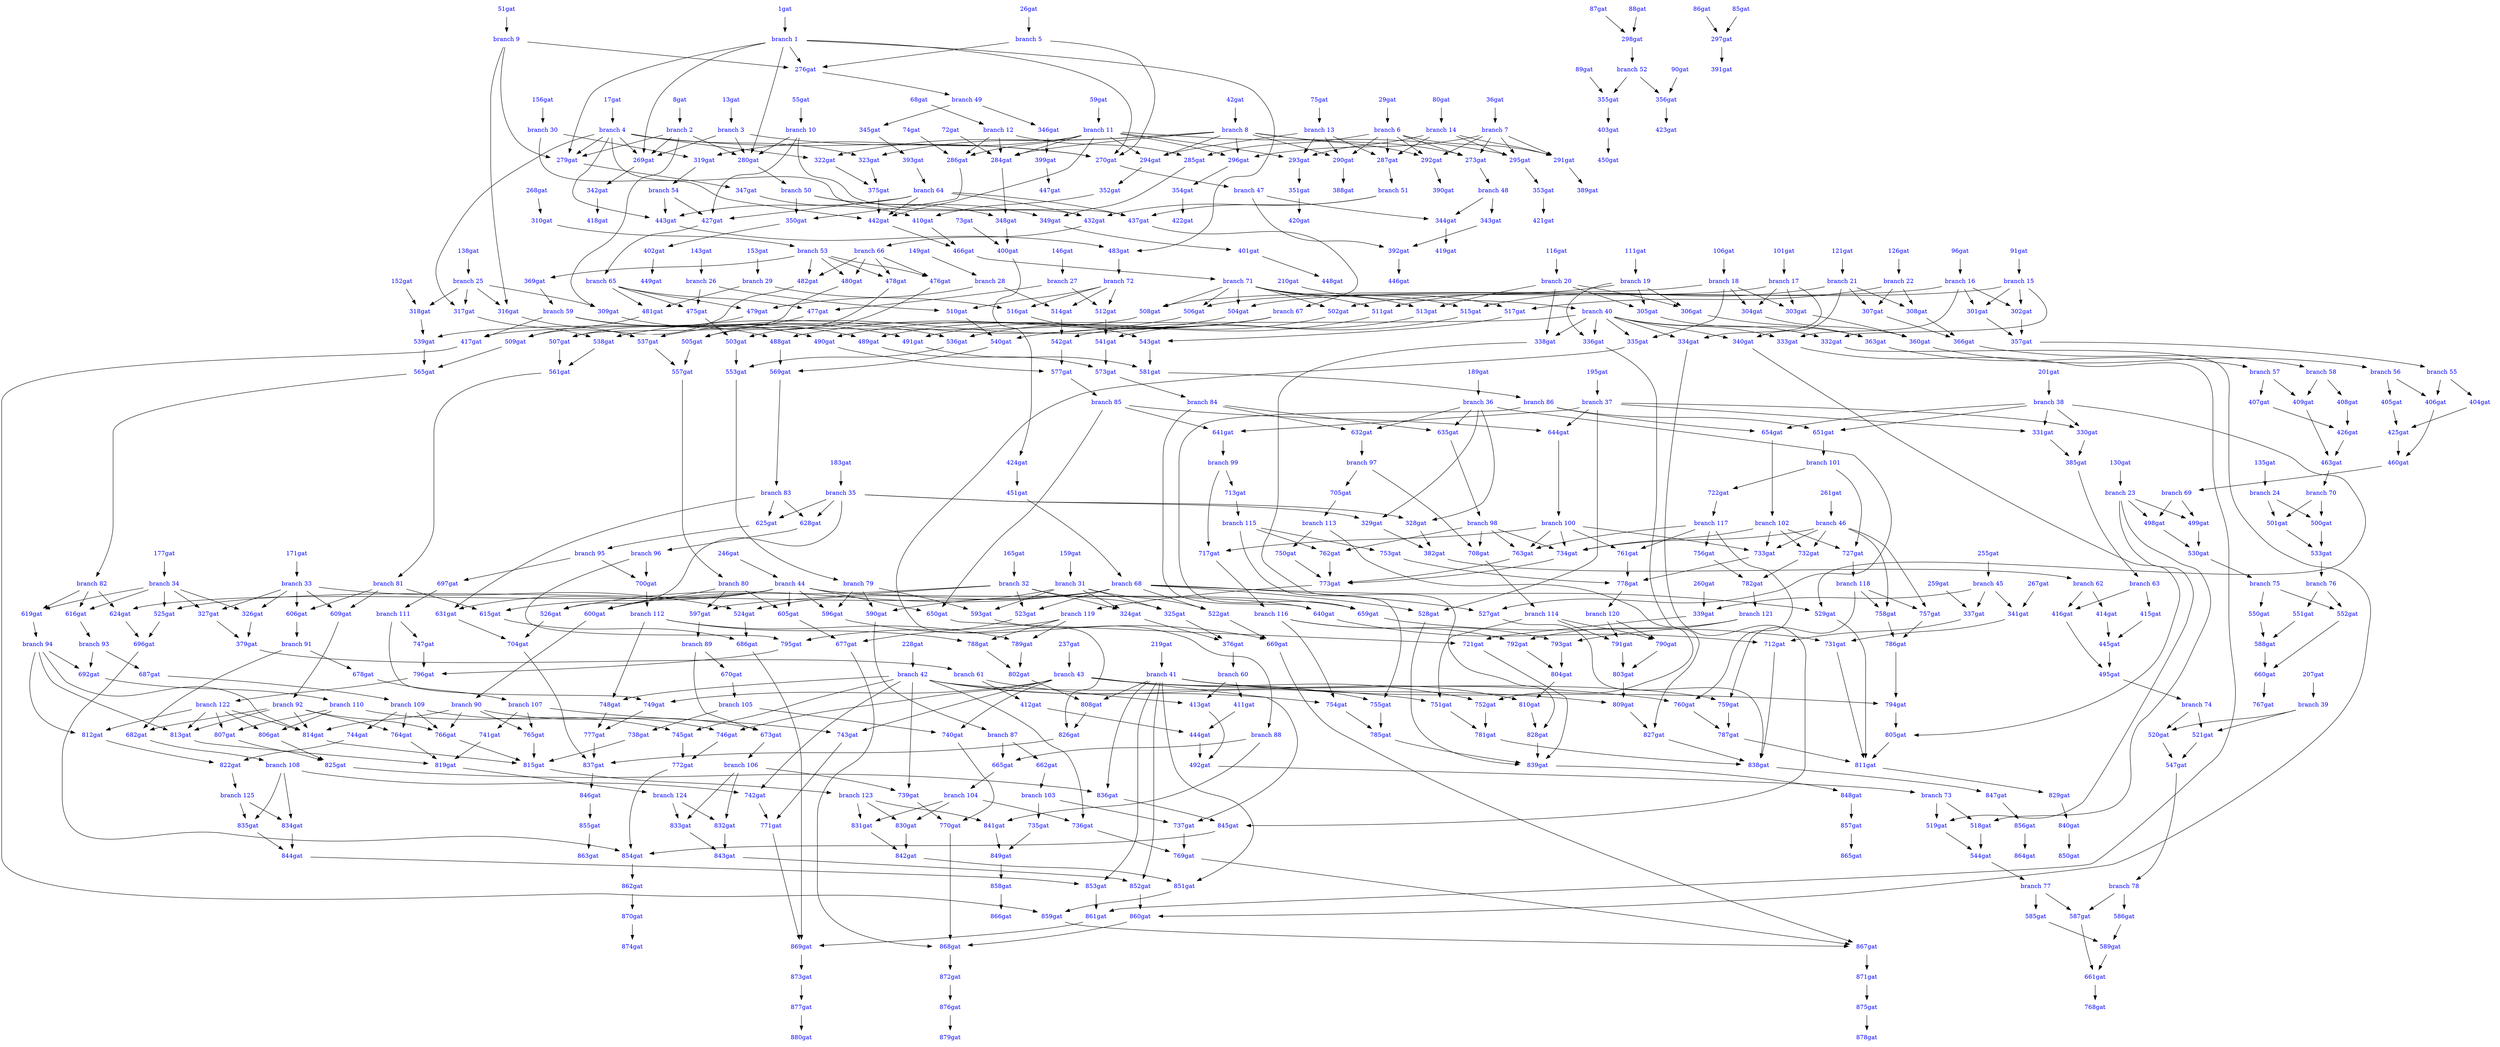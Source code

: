digraph Netlist { 
"91gat" [color="white" fontcolor = blue];
"837gat" [image="NAND.gif" color="white" fontcolor = blue];
"589gat" [image="AND.gif" color="white" fontcolor = blue];
"branch 6" [color="white" fontcolor = blue];
"branch 41" [color="white" fontcolor = blue];
"332gat" [image="AND.gif" color="white" fontcolor = blue];
"branch 121" [color="white" fontcolor = blue];
"36gat" [color="white" fontcolor = blue];
"branch 12" [color="white" fontcolor = blue];
"874gat" [color="white" fontcolor = blue];
"branch 105" [color="white" fontcolor = blue];
"296gat" [image="AND.gif" color="white" fontcolor = blue];
"branch 50" [color="white" fontcolor = blue];
"754gat" [image="AND.gif" color="white" fontcolor = blue];
"branch 47" [color="white" fontcolor = blue];
"17gat" [color="white" fontcolor = blue];
"branch 28" [color="white" fontcolor = blue];
"branch 73" [color="white" fontcolor = blue];
"600gat" [image="OR.gif" color="white" fontcolor = blue];
"329gat" [image="OR.gif" color="white" fontcolor = blue];
"branch 94" [color="white" fontcolor = blue];
"862gat" [image="NOT.gif" color="white" fontcolor = blue];
"677gat" [image="NOR.gif" color="white" fontcolor = blue];
"55gat" [color="white" fontcolor = blue];
"branch 106" [color="white" fontcolor = blue];
"721gat" [image="NOR.gif" color="white" fontcolor = blue];
"519gat" [image="OR.gif" color="white" fontcolor = blue];
"392gat" [image="OR.gif" color="white" fontcolor = blue];
"748gat" [image="AND.gif" color="white" fontcolor = blue];
"159gat" [color="white" fontcolor = blue];
"644gat" [image="OR.gif" color="white" fontcolor = blue];
"807gat" [image="AND.gif" color="white" fontcolor = blue];
"349gat" [image="OR.gif" color="white" fontcolor = blue];
"501gat" [image="OR.gif" color="white" fontcolor = blue];
"228gat" [color="white" fontcolor = blue];
"553gat" [image="NAND.gif" color="white" fontcolor = blue];
"branch 84" [color="white" fontcolor = blue];
"branch 21" [color="white" fontcolor = blue];
"branch 37" [color="white" fontcolor = blue];
"285gat" [image="NAND.gif" color="white" fontcolor = blue];
"834gat" [image="NOR.gif" color="white" fontcolor = blue];
"403gat" [image="NOT.gif" color="white" fontcolor = blue];
"525gat" [image="AND.gif" color="white" fontcolor = blue];
"338gat" [image="AND.gif" color="white" fontcolor = blue];
"427gat" [image="AND.gif" color="white" fontcolor = blue];
"481gat" [image="AND.gif" color="white" fontcolor = blue];
"branch 82" [color="white" fontcolor = blue];
"437gat" [image="NAND.gif" color="white" fontcolor = blue];
"489gat" [image="OR.gif" color="white" fontcolor = blue];
"branch 123" [color="white" fontcolor = blue];
"branch 35" [color="white" fontcolor = blue];
"352gat" [image="NOT.gif" color="white" fontcolor = blue];
"477gat" [image="AND.gif" color="white" fontcolor = blue];
"588gat" [image="AND.gif" color="white" fontcolor = blue];
"740gat" [image="AND.gif" color="white" fontcolor = blue];
"794gat" [image="AND.gif" color="white" fontcolor = blue];
"805gat" [image="NOR.gif" color="white" fontcolor = blue];
"branch 20" [color="white" fontcolor = blue];
"branch 26" [color="white" fontcolor = blue];
"201gat" [color="white" fontcolor = blue];
"705gat" [image="NOT.gif" color="white" fontcolor = blue];
"branch 17" [color="white" fontcolor = blue];
"542gat" [image="NOR.gif" color="white" fontcolor = blue];
"476gat" [image="AND.gif" color="white" fontcolor = blue];
"802gat" [image="NOR.gif" color="white" fontcolor = blue];
"branch 34" [color="white" fontcolor = blue];
"74gat" [color="white" fontcolor = blue];
"505gat" [image="NOR.gif" color="white" fontcolor = blue];
"branch 111" [color="white" fontcolor = blue];
"branch 9" [color="white" fontcolor = blue];
"68gat" [color="white" fontcolor = blue];
"177gat" [color="white" fontcolor = blue];
"872gat" [image="NOT.gif" color="white" fontcolor = blue];
"branch 4" [color="white" fontcolor = blue];
"412gat" [image="NOT.gif" color="white" fontcolor = blue];
"853gat" [image="AND.gif" color="white" fontcolor = blue];
"852gat" [image="AND.gif" color="white" fontcolor = blue];
"branch 76" [color="white" fontcolor = blue];
"530gat" [image="NAND.gif" color="white" fontcolor = blue];
"42gat" [color="white" fontcolor = blue];
"143gat" [color="white" fontcolor = blue];
"116gat" [color="white" fontcolor = blue];
"branch 66" [color="white" fontcolor = blue];
"165gat" [color="white" fontcolor = blue];
"343gat" [image="NOT.gif" color="white" fontcolor = blue];
"400gat" [image="AND.gif" color="white" fontcolor = blue];
"631gat" [image="AND.gif" color="white" fontcolor = blue];
"branch 10" [color="white" fontcolor = blue];
"585gat" [image="NOT.gif" color="white" fontcolor = blue];
"787gat" [image="NOR.gif" color="white" fontcolor = blue];
"865gat" [color="white" fontcolor = blue];
"826gat" [image="NOR.gif" color="white" fontcolor = blue];
"401gat" [image="NOT.gif" color="white" fontcolor = blue];
"290gat" [image="AND.gif" color="white" fontcolor = blue];
"670gat" [image="NOT.gif" color="white" fontcolor = blue];
"825gat" [image="NOR.gif" color="white" fontcolor = blue];
"861gat" [image="NOR.gif" color="white" fontcolor = blue];
"628gat" [image="OR.gif" color="white" fontcolor = blue];
"branch 113" [color="white" fontcolor = blue];
"branch 33" [color="white" fontcolor = blue];
"832gat" [image="NOR.gif" color="white" fontcolor = blue];
"branch 80" [color="white" fontcolor = blue];
"419gat" [color="white" fontcolor = blue];
"830gat" [image="NOR.gif" color="white" fontcolor = blue];
"682gat" [image="AND.gif" color="white" fontcolor = blue];
"325gat" [image="OR.gif" color="white" fontcolor = blue];
"697gat" [image="NOT.gif" color="white" fontcolor = blue];
"791gat" [image="AND.gif" color="white" fontcolor = blue];
"447gat" [color="white" fontcolor = blue];
"488gat" [image="OR.gif" color="white" fontcolor = blue];
"280gat" [image="NAND.gif" color="white" fontcolor = blue];
"branch 67" [color="white" fontcolor = blue];
"branch 59" [color="white" fontcolor = blue];
"304gat" [image="OR.gif" color="white" fontcolor = blue];
"766gat" [image="NAND.gif" color="white" fontcolor = blue];
"811gat" [image="NAND.gif" color="white" fontcolor = blue];
"880gat" [color="white" fontcolor = blue];
"branch 69" [color="white" fontcolor = blue];
"835gat" [image="AND.gif" color="white" fontcolor = blue];
"402gat" [image="NOT.gif" color="white" fontcolor = blue];
"752gat" [image="AND.gif" color="white" fontcolor = blue];
"442gat" [image="NAND.gif" color="white" fontcolor = blue];
"branch 75" [color="white" fontcolor = blue];
"551gat" [image="NOT.gif" color="white" fontcolor = blue];
"8gat" [color="white" fontcolor = blue];
"463gat" [image="NOR.gif" color="white" fontcolor = blue];
"860gat" [image="NOR.gif" color="white" fontcolor = blue];
"305gat" [image="NAND.gif" color="white" fontcolor = blue];
"669gat" [image="NOR.gif" color="white" fontcolor = blue];
"106gat" [color="white" fontcolor = blue];
"branch 87" [color="white" fontcolor = blue];
"863gat" [color="white" fontcolor = blue];
"673gat" [image="AND.gif" color="white" fontcolor = blue];
"126gat" [color="white" fontcolor = blue];
"846gat" [image="NOT.gif" color="white" fontcolor = blue];
"branch 88" [color="white" fontcolor = blue];
"758gat" [image="AND.gif" color="white" fontcolor = blue];
"87gat" [color="white" fontcolor = blue];
"353gat" [image="NOT.gif" color="white" fontcolor = blue];
"branch 36" [color="white" fontcolor = blue];
"788gat" [image="NOR.gif" color="white" fontcolor = blue];
"529gat" [image="NAND.gif" color="white" fontcolor = blue];
"branch 14" [color="white" fontcolor = blue];
"768gat" [color="white" fontcolor = blue];
"514gat" [image="AND.gif" color="white" fontcolor = blue];
"573gat" [image="NAND.gif" color="white" fontcolor = blue];
"branch 24" [color="white" fontcolor = blue];
"418gat" [color="white" fontcolor = blue];
"422gat" [color="white" fontcolor = blue];
"789gat" [image="AND.gif" color="white" fontcolor = blue];
"641gat" [image="NAND.gif" color="white" fontcolor = blue];
"branch 11" [color="white" fontcolor = blue];
"533gat" [image="NAND.gif" color="white" fontcolor = blue];
"375gat" [image="NOR.gif" color="white" fontcolor = blue];
"544gat" [image="NAND.gif" color="white" fontcolor = blue];
"branch 56" [color="white" fontcolor = blue];
"764gat" [image="NAND.gif" color="white" fontcolor = blue];
"146gat" [color="white" fontcolor = blue];
"415gat" [image="NOT.gif" color="white" fontcolor = blue];
"344gat" [image="OR.gif" color="white" fontcolor = blue];
"410gat" [image="NAND.gif" color="white" fontcolor = blue];
"branch 18" [color="white" fontcolor = blue];
"700gat" [image="AND.gif" color="white" fontcolor = blue];
"761gat" [image="NAND.gif" color="white" fontcolor = blue];
"749gat" [image="AND.gif" color="white" fontcolor = blue];
"838gat" [image="NAND.gif" color="white" fontcolor = blue];
"385gat" [image="NAND.gif" color="white" fontcolor = blue];
"557gat" [image="NAND.gif" color="white" fontcolor = blue];
"704gat" [image="NOR.gif" color="white" fontcolor = blue];
"518gat" [image="NAND.gif" color="white" fontcolor = blue];
"branch 100" [color="white" fontcolor = blue];
"branch 46" [color="white" fontcolor = blue];
"814gat" [image="NAND.gif" color="white" fontcolor = blue];
"550gat" [image="NOT.gif" color="white" fontcolor = blue];
"356gat" [image="AND.gif" color="white" fontcolor = blue];
"152gat" [color="white" fontcolor = blue];
"806gat" [image="NOR.gif" color="white" fontcolor = blue];
"654gat" [image="OR.gif" color="white" fontcolor = blue];
"336gat" [image="AND.gif" color="white" fontcolor = blue];
"424gat" [image="NOT.gif" color="white" fontcolor = blue];
"739gat" [image="AND.gif" color="white" fontcolor = blue];
"branch 81" [color="white" fontcolor = blue];
"753gat" [image="NOT.gif" color="white" fontcolor = blue];
"355gat" [image="NAND.gif" color="white" fontcolor = blue];
"111gat" [color="white" fontcolor = blue];
"511gat" [image="AND.gif" color="white" fontcolor = blue];
"409gat" [image="AND.gif" color="white" fontcolor = blue];
"29gat" [color="white" fontcolor = blue];
"509gat" [image="NOR.gif" color="white" fontcolor = blue];
"482gat" [image="AND.gif" color="white" fontcolor = blue];
"branch 83" [color="white" fontcolor = blue];
"760gat" [image="AND.gif" color="white" fontcolor = blue];
"branch 54" [color="white" fontcolor = blue];
"261gat" [color="white" fontcolor = blue];
"492gat" [image="NOR.gif" color="white" fontcolor = blue];
"850gat" [color="white" fontcolor = blue];
"276gat" [image="AND.gif" color="white" fontcolor = blue];
"351gat" [image="NOT.gif" color="white" fontcolor = blue];
"686gat" [image="NOR.gif" color="white" fontcolor = blue];
"526gat" [image="AND.gif" color="white" fontcolor = blue];
"809gat" [image="AND.gif" color="white" fontcolor = blue];
"51gat" [color="white" fontcolor = blue];
"873gat" [image="NOT.gif" color="white" fontcolor = blue];
"399gat" [image="NOT.gif" color="white" fontcolor = blue];
"branch 53" [color="white" fontcolor = blue];
"742gat" [image="AND.gif" color="white" fontcolor = blue];
"308gat" [image="OR.gif" color="white" fontcolor = blue];
"189gat" [color="white" fontcolor = blue];
"743gat" [image="AND.gif" color="white" fontcolor = blue];
"branch 77" [color="white" fontcolor = blue];
"521gat" [image="OR.gif" color="white" fontcolor = blue];
"515gat" [image="AND.gif" color="white" fontcolor = blue];
"branch 64" [color="white" fontcolor = blue];
"319gat" [image="NAND.gif" color="white" fontcolor = blue];
"577gat" [image="NAND.gif" color="white" fontcolor = blue];
"branch 107" [color="white" fontcolor = blue];
"596gat" [image="AND.gif" color="white" fontcolor = blue];
"89gat" [color="white" fontcolor = blue];
"382gat" [image="NAND.gif" color="white" fontcolor = blue];
"870gat" [image="NOT.gif" color="white" fontcolor = blue];
"75gat" [color="white" fontcolor = blue];
"731gat" [image="NOR.gif" color="white" fontcolor = blue];
"840gat" [image="NOT.gif" color="white" fontcolor = blue];
"branch 79" [color="white" fontcolor = blue];
"616gat" [image="NAND.gif" color="white" fontcolor = blue];
"branch 52" [color="white" fontcolor = blue];
"branch 40" [color="white" fontcolor = blue];
"747gat" [image="NOT.gif" color="white" fontcolor = blue];
"branch 97" [color="white" fontcolor = blue];
"323gat" [image="AND.gif" color="white" fontcolor = blue];
"692gat" [image="AND.gif" color="white" fontcolor = blue];
"426gat" [image="AND.gif" color="white" fontcolor = blue];
"507gat" [image="NOR.gif" color="white" fontcolor = blue];
"286gat" [image="NAND.gif" color="white" fontcolor = blue];
"branch 90" [color="white" fontcolor = blue];
"branch 63" [color="white" fontcolor = blue];
"branch 96" [color="white" fontcolor = blue];
"326gat" [image="NAND.gif" color="white" fontcolor = blue];
"327gat" [image="OR.gif" color="white" fontcolor = blue];
"597gat" [image="NAND.gif" color="white" fontcolor = blue];
"341gat" [image="AND.gif" color="white" fontcolor = blue];
"827gat" [image="NOR.gif" color="white" fontcolor = blue];
"750gat" [image="NOT.gif" color="white" fontcolor = blue];
"735gat" [image="NOT.gif" color="white" fontcolor = blue];
"279gat" [image="NAND.gif" color="white" fontcolor = blue];
"443gat" [image="NAND.gif" color="white" fontcolor = blue];
"307gat" [image="NAND.gif" color="white" fontcolor = blue];
"328gat" [image="NAND.gif" color="white" fontcolor = blue];
"branch 42" [color="white" fontcolor = blue];
"741gat" [image="NOT.gif" color="white" fontcolor = blue];
"360gat" [image="NAND.gif" color="white" fontcolor = blue];
"287gat" [image="AND.gif" color="white" fontcolor = blue];
"354gat" [image="NOT.gif" color="white" fontcolor = blue];
"96gat" [color="white" fontcolor = blue];
"88gat" [color="white" fontcolor = blue];
"662gat" [image="NOT.gif" color="white" fontcolor = blue];
"495gat" [image="NOR.gif" color="white" fontcolor = blue];
"13gat" [color="white" fontcolor = blue];
"540gat" [image="NOR.gif" color="white" fontcolor = blue];
"branch 68" [color="white" fontcolor = blue];
"536gat" [image="NOR.gif" color="white" fontcolor = blue];
"branch 120" [color="white" fontcolor = blue];
"branch 108" [color="white" fontcolor = blue];
"868gat" [image="NAND.gif" color="white" fontcolor = blue];
"90gat" [color="white" fontcolor = blue];
"303gat" [image="NAND.gif" color="white" fontcolor = blue];
"59gat" [color="white" fontcolor = blue];
"72gat" [color="white" fontcolor = blue];
"448gat" [color="white" fontcolor = blue];
"770gat" [image="NOR.gif" color="white" fontcolor = blue];
"632gat" [image="NAND.gif" color="white" fontcolor = blue];
"781gat" [image="NOR.gif" color="white" fontcolor = blue];
"734gat" [image="NAND.gif" color="white" fontcolor = blue];
"411gat" [image="NOT.gif" color="white" fontcolor = blue];
"782gat" [image="NAND.gif" color="white" fontcolor = blue];
"270gat" [image="NAND.gif" color="white" fontcolor = blue];
"847gat" [image="NOT.gif" color="white" fontcolor = blue];
"606gat" [image="NAND.gif" color="white" fontcolor = blue];
"659gat" [image="AND.gif" color="white" fontcolor = blue];
"407gat" [image="NOT.gif" color="white" fontcolor = blue];
"851gat" [image="AND.gif" color="white" fontcolor = blue];
"615gat" [image="AND.gif" color="white" fontcolor = blue];
"793gat" [image="AND.gif" color="white" fontcolor = blue];
"678gat" [image="NOT.gif" color="white" fontcolor = blue];
"branch 39" [color="white" fontcolor = blue];
"499gat" [image="OR.gif" color="white" fontcolor = blue];
"423gat" [color="white" fontcolor = blue];
"branch 102" [color="white" fontcolor = blue];
"561gat" [image="NAND.gif" color="white" fontcolor = blue];
"528gat" [image="NAND.gif" color="white" fontcolor = blue];
"432gat" [image="AND.gif" color="white" fontcolor = blue];
"345gat" [image="NOT.gif" color="white" fontcolor = blue];
"547gat" [image="NAND.gif" color="white" fontcolor = blue];
"121gat" [color="white" fontcolor = blue];
"498gat" [image="NAND.gif" color="white" fontcolor = blue];
"135gat" [color="white" fontcolor = blue];
"790gat" [image="NOR.gif" color="white" fontcolor = blue];
"317gat" [image="AND.gif" color="white" fontcolor = blue];
"859gat" [image="NOR.gif" color="white" fontcolor = blue];
"848gat" [image="NOT.gif" color="white" fontcolor = blue];
"293gat" [image="AND.gif" color="white" fontcolor = blue];
"210gat" [color="white" fontcolor = blue];
"branch 92" [color="white" fontcolor = blue];
"369gat" [image="NOT.gif" color="white" fontcolor = blue];
"539gat" [image="NOR.gif" color="white" fontcolor = blue];
"500gat" [image="NAND.gif" color="white" fontcolor = blue];
"871gat" [image="NOT.gif" color="white" fontcolor = blue];
"301gat" [image="NAND.gif" color="white" fontcolor = blue];
"86gat" [color="white" fontcolor = blue];
"389gat" [color="white" fontcolor = blue];
"421gat" [color="white" fontcolor = blue];
"504gat" [image="AND.gif" color="white" fontcolor = blue];
"733gat" [image="NAND.gif" color="white" fontcolor = blue];
"746gat" [image="AND.gif" color="white" fontcolor = blue];
"792gat" [image="NOR.gif" color="white" fontcolor = blue];
"246gat" [color="white" fontcolor = blue];
"508gat" [image="AND.gif" color="white" fontcolor = blue];
"branch 43" [color="white" fontcolor = blue];
"866gat" [color="white" fontcolor = blue];
"552gat" [image="AND.gif" color="white" fontcolor = blue];
"207gat" [color="white" fontcolor = blue];
"813gat" [image="NAND.gif" color="white" fontcolor = blue];
"292gat" [image="AND.gif" color="white" fontcolor = blue];
"348gat" [image="NOR.gif" color="white" fontcolor = blue];
"755gat" [image="AND.gif" color="white" fontcolor = blue];
"878gat" [color="white" fontcolor = blue];
"branch 32" [color="white" fontcolor = blue];
"branch 22" [color="white" fontcolor = blue];
"330gat" [image="NAND.gif" color="white" fontcolor = blue];
"346gat" [image="NOT.gif" color="white" fontcolor = blue];
"branch 48" [color="white" fontcolor = blue];
"624gat" [image="AND.gif" color="white" fontcolor = blue];
"branch 1" [color="white" fontcolor = blue];
"527gat" [image="NAND.gif" color="white" fontcolor = blue];
"854gat" [image="NAND.gif" color="white" fontcolor = blue];
"branch 57" [color="white" fontcolor = blue];
"322gat" [image="NOR.gif" color="white" fontcolor = blue];
"722gat" [image="NOT.gif" color="white" fontcolor = blue];
"branch 60" [color="white" fontcolor = blue];
"324gat" [image="NAND.gif" color="white" fontcolor = blue];
"294gat" [image="AND.gif" color="white" fontcolor = blue];
"836gat" [image="AND.gif" color="white" fontcolor = blue];
"480gat" [image="AND.gif" color="white" fontcolor = blue];
"350gat" [image="OR.gif" color="white" fontcolor = blue];
"650gat" [image="AND.gif" color="white" fontcolor = blue];
"849gat" [image="AND.gif" color="white" fontcolor = blue];
"483gat" [image="NAND.gif" color="white" fontcolor = blue];
"408gat" [image="NOT.gif" color="white" fontcolor = blue];
"593gat" [image="OR.gif" color="white" fontcolor = blue];
"branch 13" [color="white" fontcolor = blue];
"829gat" [image="NOT.gif" color="white" fontcolor = blue];
"318gat" [image="AND.gif" color="white" fontcolor = blue];
"297gat" [image="AND.gif" color="white" fontcolor = blue];
"388gat" [color="white" fontcolor = blue];
"420gat" [color="white" fontcolor = blue];
"302gat" [image="OR.gif" color="white" fontcolor = blue];
"717gat" [image="AND.gif" color="white" fontcolor = blue];
"80gat" [color="white" fontcolor = blue];
"branch 51" [color="white" fontcolor = blue];
"branch 71" [color="white" fontcolor = blue];
"773gat" [image="NAND.gif" color="white" fontcolor = blue];
"255gat" [color="white" fontcolor = blue];
"609gat" [image="OR.gif" color="white" fontcolor = blue];
"branch 98" [color="white" fontcolor = blue];
"branch 116" [color="white" fontcolor = blue];
"537gat" [image="NOR.gif" color="white" fontcolor = blue];
"26gat" [color="white" fontcolor = blue];
"513gat" [image="AND.gif" color="white" fontcolor = blue];
"510gat" [image="AND.gif" color="white" fontcolor = blue];
"771gat" [image="NOR.gif" color="white" fontcolor = blue];
"195gat" [color="white" fontcolor = blue];
"506gat" [image="AND.gif" color="white" fontcolor = blue];
"843gat" [image="NOR.gif" color="white" fontcolor = blue];
"879gat" [color="white" fontcolor = blue];
"414gat" [image="NOT.gif" color="white" fontcolor = blue];
"875gat" [image="NOT.gif" color="white" fontcolor = blue];
"branch 91" [color="white" fontcolor = blue];
"713gat" [image="NOT.gif" color="white" fontcolor = blue];
"687gat" [image="NOT.gif" color="white" fontcolor = blue];
"796gat" [image="NAND.gif" color="white" fontcolor = blue];
"569gat" [image="NAND.gif" color="white" fontcolor = blue];
"661gat" [image="NOR.gif" color="white" fontcolor = blue];
"branch 29" [color="white" fontcolor = blue];
"298gat" [image="OR.gif" color="white" fontcolor = blue];
"branch 70" [color="white" fontcolor = blue];
"858gat" [image="NOT.gif" color="white" fontcolor = blue];
"449gat" [color="white" fontcolor = blue];
"757gat" [image="NOR.gif" color="white" fontcolor = blue];
"413gat" [image="AND.gif" color="white" fontcolor = blue];
"331gat" [image="OR.gif" color="white" fontcolor = blue];
"branch 2" [color="white" fontcolor = blue];
"522gat" [image="AND.gif" color="white" fontcolor = blue];
"451gat" [image="NOT.gif" color="white" fontcolor = blue];
"branch 101" [color="white" fontcolor = blue];
"85gat" [color="white" fontcolor = blue];
"405gat" [image="NOT.gif" color="white" fontcolor = blue];
"171gat" [color="white" fontcolor = blue];
"855gat" [image="NOT.gif" color="white" fontcolor = blue];
"759gat" [image="AND.gif" color="white" fontcolor = blue];
"branch 124" [color="white" fontcolor = blue];
"branch 122" [color="white" fontcolor = blue];
"876gat" [image="NOT.gif" color="white" fontcolor = blue];
"479gat" [image="AND.gif" color="white" fontcolor = blue];
"565gat" [image="NAND.gif" color="white" fontcolor = blue];
"306gat" [image="OR.gif" color="white" fontcolor = blue];
"130gat" [color="white" fontcolor = blue];
"772gat" [image="NOR.gif" color="white" fontcolor = blue];
"branch 30" [color="white" fontcolor = blue];
"450gat" [color="white" fontcolor = blue];
"767gat" [color="white" fontcolor = blue];
"512gat" [image="AND.gif" color="white" fontcolor = blue];
"branch 72" [color="white" fontcolor = blue];
"491gat" [image="OR.gif" color="white" fontcolor = blue];
"538gat" [image="NOR.gif" color="white" fontcolor = blue];
"581gat" [image="NAND.gif" color="white" fontcolor = blue];
"819gat" [image="NAND.gif" color="white" fontcolor = blue];
"736gat" [image="AND.gif" color="white" fontcolor = blue];
"branch 119" [color="white" fontcolor = blue];
"branch 95" [color="white" fontcolor = blue];
"478gat" [image="AND.gif" color="white" fontcolor = blue];
"744gat" [image="NOT.gif" color="white" fontcolor = blue];
"864gat" [color="white" fontcolor = blue];
"810gat" [image="AND.gif" color="white" fontcolor = blue];
"branch 49" [color="white" fontcolor = blue];
"586gat" [image="NOT.gif" color="white" fontcolor = blue];
"73gat" [color="white" fontcolor = blue];
"523gat" [image="AND.gif" color="white" fontcolor = blue];
"branch 25" [color="white" fontcolor = blue];
"391gat" [color="white" fontcolor = blue];
"branch 104" [color="white" fontcolor = blue];
"branch 78" [color="white" fontcolor = blue];
"738gat" [image="NOT.gif" color="white" fontcolor = blue];
"340gat" [image="AND.gif" color="white" fontcolor = blue];
"335gat" [image="AND.gif" color="white" fontcolor = blue];
"333gat" [image="AND.gif" color="white" fontcolor = blue];
"844gat" [image="NOR.gif" color="white" fontcolor = blue];
"branch 103" [color="white" fontcolor = blue];
"branch 65" [color="white" fontcolor = blue];
"785gat" [image="NOR.gif" color="white" fontcolor = blue];
"665gat" [image="AND.gif" color="white" fontcolor = blue];
"269gat" [image="NAND.gif" color="white" fontcolor = blue];
"153gat" [color="white" fontcolor = blue];
"149gat" [color="white" fontcolor = blue];
"branch 19" [color="white" fontcolor = blue];
"490gat" [image="OR.gif" color="white" fontcolor = blue];
"branch 55" [color="white" fontcolor = blue];
"branch 61" [color="white" fontcolor = blue];
"524gat" [image="AND.gif" color="white" fontcolor = blue];
"712gat" [image="NOR.gif" color="white" fontcolor = blue];
"branch 110" [color="white" fontcolor = blue];
"183gat" [color="white" fontcolor = blue];
"branch 27" [color="white" fontcolor = blue];
"267gat" [color="white" fontcolor = blue];
"branch 5" [color="white" fontcolor = blue];
"295gat" [image="AND.gif" color="white" fontcolor = blue];
"342gat" [image="NOT.gif" color="white" fontcolor = blue];
"branch 99" [color="white" fontcolor = blue];
"404gat" [image="NOT.gif" color="white" fontcolor = blue];
"769gat" [image="NOR.gif" color="white" fontcolor = blue];
"625gat" [image="NAND.gif" color="white" fontcolor = blue];
"745gat" [image="AND.gif" color="white" fontcolor = blue];
"737gat" [image="AND.gif" color="white" fontcolor = blue];
"856gat" [image="NOT.gif" color="white" fontcolor = blue];
"833gat" [image="AND.gif" color="white" fontcolor = blue];
"803gat" [image="NOR.gif" color="white" fontcolor = blue];
"363gat" [image="NAND.gif" color="white" fontcolor = blue];
"316gat" [image="AND.gif" color="white" fontcolor = blue];
"156gat" [color="white" fontcolor = blue];
"237gat" [color="white" fontcolor = blue];
"259gat" [color="white" fontcolor = blue];
"339gat" [image="AND.gif" color="white" fontcolor = blue];
"605gat" [image="AND.gif" color="white" fontcolor = blue];
"branch 115" [color="white" fontcolor = blue];
"268gat" [color="white" fontcolor = blue];
"284gat" [image="NAND.gif" color="white" fontcolor = blue];
"1gat" [color="white" fontcolor = blue];
"762gat" [image="NAND.gif" color="white" fontcolor = blue];
"273gat" [image="AND.gif" color="white" fontcolor = blue];
"841gat" [image="NAND.gif" color="white" fontcolor = blue];
"branch 16" [color="white" fontcolor = blue];
"425gat" [image="AND.gif" color="white" fontcolor = blue];
"branch 125" [color="white" fontcolor = blue];
"branch 109" [color="white" fontcolor = blue];
"732gat" [image="NAND.gif" color="white" fontcolor = blue];
"460gat" [image="NOR.gif" color="white" fontcolor = blue];
"502gat" [image="AND.gif" color="white" fontcolor = blue];
"756gat" [image="NOT.gif" color="white" fontcolor = blue];
"branch 31" [color="white" fontcolor = blue];
"310gat" [image="NOT.gif" color="white" fontcolor = blue];
"branch 62" [color="white" fontcolor = blue];
"406gat" [image="AND.gif" color="white" fontcolor = blue];
"696gat" [image="NOR.gif" color="white" fontcolor = blue];
"branch 8" [color="white" fontcolor = blue];
"590gat" [image="NAND.gif" color="white" fontcolor = blue];
"334gat" [image="AND.gif" color="white" fontcolor = blue];
"branch 85" [color="white" fontcolor = blue];
"517gat" [image="AND.gif" color="white" fontcolor = blue];
"390gat" [color="white" fontcolor = blue];
"857gat" [image="NOT.gif" color="white" fontcolor = blue];
"branch 118" [color="white" fontcolor = blue];
"795gat" [image="NAND.gif" color="white" fontcolor = blue];
"765gat" [image="NAND.gif" color="white" fontcolor = blue];
"219gat" [color="white" fontcolor = blue];
"635gat" [image="OR.gif" color="white" fontcolor = blue];
"808gat" [image="AND.gif" color="white" fontcolor = blue];
"763gat" [image="NAND.gif" color="white" fontcolor = blue];
"309gat" [image="AND.gif" color="white" fontcolor = blue];
"branch 86" [color="white" fontcolor = blue];
"651gat" [image="NAND.gif" color="white" fontcolor = blue];
"branch 3" [color="white" fontcolor = blue];
"842gat" [image="NOR.gif" color="white" fontcolor = blue];
"446gat" [color="white" fontcolor = blue];
"503gat" [image="NOR.gif" color="white" fontcolor = blue];
"347gat" [image="NOT.gif" color="white" fontcolor = blue];
"366gat" [image="NAND.gif" color="white" fontcolor = blue];
"444gat" [image="AND.gif" color="white" fontcolor = blue];
"337gat" [image="AND.gif" color="white" fontcolor = blue];
"786gat" [image="NOR.gif" color="white" fontcolor = blue];
"branch 38" [color="white" fontcolor = blue];
"845gat" [image="NOR.gif" color="white" fontcolor = blue];
"branch 117" [color="white" fontcolor = blue];
"822gat" [image="NAND.gif" color="white" fontcolor = blue];
"778gat" [image="NAND.gif" color="white" fontcolor = blue];
"101gat" [color="white" fontcolor = blue];
"138gat" [color="white" fontcolor = blue];
"branch 45" [color="white" fontcolor = blue];
"branch 93" [color="white" fontcolor = blue];
"branch 23" [color="white" fontcolor = blue];
"branch 74" [color="white" fontcolor = blue];
"831gat" [image="AND.gif" color="white" fontcolor = blue];
"727gat" [image="AND.gif" color="white" fontcolor = blue];
"751gat" [image="AND.gif" color="white" fontcolor = blue];
"619gat" [image="OR.gif" color="white" fontcolor = blue];
"291gat" [image="AND.gif" color="white" fontcolor = blue];
"543gat" [image="NOR.gif" color="white" fontcolor = blue];
"445gat" [image="AND.gif" color="white" fontcolor = blue];
"branch 112" [color="white" fontcolor = blue];
"260gat" [color="white" fontcolor = blue];
"839gat" [image="NAND.gif" color="white" fontcolor = blue];
"416gat" [image="AND.gif" color="white" fontcolor = blue];
"828gat" [image="NOR.gif" color="white" fontcolor = blue];
"877gat" [image="NOT.gif" color="white" fontcolor = blue];
"376gat" [image="NAND.gif" color="white" fontcolor = blue];
"branch 15" [color="white" fontcolor = blue];
"393gat" [image="NOT.gif" color="white" fontcolor = blue];
"869gat" [image="NAND.gif" color="white" fontcolor = blue];
"475gat" [image="AND.gif" color="white" fontcolor = blue];
"867gat" [image="NAND.gif" color="white" fontcolor = blue];
"466gat" [image="NAND.gif" color="white" fontcolor = blue];
"520gat" [image="NAND.gif" color="white" fontcolor = blue];
"417gat" [image="AND.gif" color="white" fontcolor = blue];
"804gat" [image="NOR.gif" color="white" fontcolor = blue];
"541gat" [image="NOR.gif" color="white" fontcolor = blue];
"587gat" [image="AND.gif" color="white" fontcolor = blue];
"branch 89" [color="white" fontcolor = blue];
"357gat" [image="NAND.gif" color="white" fontcolor = blue];
"812gat" [image="NAND.gif" color="white" fontcolor = blue];
"branch 114" [color="white" fontcolor = blue];
"660gat" [image="NOR.gif" color="white" fontcolor = blue];
"777gat" [image="NOR.gif" color="white" fontcolor = blue];
"branch 44" [color="white" fontcolor = blue];
"branch 7" [color="white" fontcolor = blue];
"516gat" [image="AND.gif" color="white" fontcolor = blue];
"815gat" [image="NAND.gif" color="white" fontcolor = blue];
"branch 58" [color="white" fontcolor = blue];
"708gat" [image="AND.gif" color="white" fontcolor = blue];
"379gat" [image="NAND.gif" color="white" fontcolor = blue];
"640gat" [image="AND.gif" color="white" fontcolor = blue];
"branch 51" -> "437gat";
"508gat" -> "539gat";
"625gat" -> "branch 95";
"405gat" -> "425gat";
"branch 53" -> "369gat";
"branch 86" -> "659gat";
"branch 93" -> "692gat";
"201gat" -> "branch 38";
"branch 100" -> "733gat";
"764gat" -> "819gat";
"769gat" -> "867gat";
"branch 32" -> "324gat";
"631gat" -> "704gat";
"687gat" -> "branch 109";
"branch 52" -> "355gat";
"branch 55" -> "406gat";
"branch 64" -> "427gat";
"branch 42" -> "742gat";
"408gat" -> "426gat";
"branch 81" -> "615gat";
"branch 90" -> "765gat";
"branch 9" -> "276gat";
"branch 50" -> "350gat";
"branch 30" -> "319gat";
"557gat" -> "branch 80";
"branch 13" -> "293gat";
"branch 64" -> "432gat";
"branch 59" -> "490gat";
"75gat" -> "branch 13";
"406gat" -> "460gat";
"branch 22" -> "307gat";
"126gat" -> "branch 22";
"385gat" -> "branch 63";
"499gat" -> "530gat";
"branch 109" -> "766gat";
"149gat" -> "branch 28";
"171gat" -> "branch 33";
"828gat" -> "839gat";
"branch 41" -> "853gat";
"673gat" -> "branch 106";
"858gat" -> "866gat";
"677gat" -> "868gat";
"branch 115" -> "762gat";
"branch 123" -> "830gat";
"834gat" -> "844gat";
"737gat" -> "769gat";
"branch 22" -> "308gat";
"branch 80" -> "600gat";
"branch 34" -> "616gat";
"483gat" -> "branch 72";
"branch 8" -> "296gat";
"755gat" -> "785gat";
"branch 40" -> "340gat";
"757gat" -> "786gat";
"758gat" -> "786gat";
"280gat" -> "branch 50";
"branch 84" -> "632gat";
"branch 82" -> "624gat";
"836gat" -> "845gat";
"branch 73" -> "519gat";
"794gat" -> "805gat";
"branch 17" -> "506gat";
"403gat" -> "450gat";
"731gat" -> "811gat";
"branch 11" -> "442gat";
"branch 54" -> "443gat";
"branch 46" -> "733gat";
"branch 68" -> "528gat";
"59gat" -> "branch 11";
"branch 41" -> "808gat";
"branch 68" -> "527gat";
"branch 35" -> "526gat";
"319gat" -> "branch 54";
"branch 104" -> "831gat";
"branch 67" -> "489gat";
"branch 113" -> "752gat";
"838gat" -> "847gat";
"519gat" -> "544gat";
"branch 43" -> "752gat";
"511gat" -> "540gat";
"426gat" -> "463gat";
"772gat" -> "854gat";
"branch 23" -> "519gat";
"branch 102" -> "733gat";
"branch 85" -> "641gat";
"branch 98" -> "762gat";
"786gat" -> "794gat";
"branch 92" -> "764gat";
"branch 8" -> "290gat";
"91gat" -> "branch 15";
"207gat" -> "branch 39";
"443gat" -> "483gat";
"branch 68" -> "526gat";
"branch 108" -> "742gat";
"189gat" -> "branch 36";
"295gat" -> "353gat";
"491gat" -> "581gat";
"branch 123" -> "841gat";
"746gat" -> "772gat";
"branch 48" -> "343gat";
"branch 114" -> "751gat";
"branch 63" -> "415gat";
"615gat" -> "686gat";
"177gat" -> "branch 34";
"branch 101" -> "722gat";
"branch 71" -> "508gat";
"branch 84" -> "635gat";
"branch 68" -> "525gat";
"414gat" -> "445gat";
"326gat" -> "379gat";
"branch 114" -> "790gat";
"branch 71" -> "502gat";
"branch 94" -> "812gat";
"628gat" -> "branch 96";
"862gat" -> "870gat";
"branch 17" -> "304gat";
"branch 102" -> "727gat";
"876gat" -> "879gat";
"branch 44" -> "631gat";
"branch 42" -> "751gat";
"432gat" -> "branch 66";
"712gat" -> "838gat";
"525gat" -> "696gat";
"branch 49" -> "345gat";
"762gat" -> "773gat";
"branch 63" -> "416gat";
"branch 76" -> "552gat";
"branch 79" -> "596gat";
"85gat" -> "297gat";
"branch 23" -> "499gat";
"806gat" -> "825gat";
"branch 117" -> "763gat";
"237gat" -> "branch 43";
"branch 87" -> "662gat";
"538gat" -> "561gat";
"641gat" -> "branch 99";
"660gat" -> "767gat";
"782gat" -> "branch 121";
"286gat" -> "350gat";
"544gat" -> "branch 77";
"branch 9" -> "279gat";
"382gat" -> "branch 62";
"868gat" -> "872gat";
"732gat" -> "782gat";
"branch 81" -> "609gat";
"branch 7" -> "296gat";
"branch 109" -> "764gat";
"654gat" -> "branch 102";
"80gat" -> "branch 14";
"682gat" -> "branch 108";
"146gat" -> "branch 27";
"261gat" -> "branch 46";
"877gat" -> "880gat";
"635gat" -> "branch 98";
"407gat" -> "426gat";
"8gat" -> "branch 2";
"branch 34" -> "619gat";
"branch 80" -> "605gat";
"branch 88" -> "665gat";
"348gat" -> "400gat";
"branch 25" -> "316gat";
"branch 36" -> "527gat";
"branch 4" -> "279gat";
"branch 116" -> "793gat";
"73gat" -> "400gat";
"290gat" -> "388gat";
"branch 42" -> "739gat";
"branch 34" -> "525gat";
"841gat" -> "849gat";
"96gat" -> "branch 16";
"619gat" -> "branch 94";
"815gat" -> "branch 123";
"722gat" -> "branch 117";
"352gat" -> "410gat";
"837gat" -> "846gat";
"328gat" -> "382gat";
"branch 46" -> "732gat";
"branch 98" -> "734gat";
"branch 43" -> "746gat";
"branch 108" -> "834gat";
"branch 72" -> "510gat";
"branch 56" -> "405gat";
"255gat" -> "branch 45";
"branch 1" -> "280gat";
"375gat" -> "442gat";
"316gat" -> "537gat";
"479gat" -> "507gat";
"327gat" -> "379gat";
"branch 103" -> "735gat";
"514gat" -> "542gat";
"branch 11" -> "286gat";
"550gat" -> "588gat";
"260gat" -> "339gat";
"402gat" -> "449gat";
"branch 40" -> "332gat";
"branch 21" -> "308gat";
"721gat" -> "839gat";
"branch 83" -> "628gat";
"branch 51" -> "432gat";
"branch 82" -> "616gat";
"510gat" -> "540gat";
"branch 21" -> "515gat";
"302gat" -> "357gat";
"branch 100" -> "763gat";
"749gat" -> "777gat";
"686gat" -> "869gat";
"branch 66" -> "480gat";
"754gat" -> "785gat";
"branch 66" -> "478gat";
"517gat" -> "543gat";
"303gat" -> "360gat";
"branch 3" -> "270gat";
"791gat" -> "803gat";
"branch 115" -> "755gat";
"branch 13" -> "294gat";
"branch 1" -> "269gat";
"branch 116" -> "754gat";
"504gat" -> "537gat";
"branch 15" -> "502gat";
"branch 32" -> "597gat";
"branch 13" -> "287gat";
"branch 4" -> "443gat";
"branch 19" -> "511gat";
"branch 90" -> "673gat";
"branch 44" -> "659gat";
"branch 3" -> "269gat";
"533gat" -> "branch 76";
"870gat" -> "874gat";
"409gat" -> "463gat";
"branch 61" -> "413gat";
"branch 119" -> "788gat";
"branch 8" -> "284gat";
"branch 120" -> "791gat";
"branch 2" -> "269gat";
"branch 89" -> "673gat";
"750gat" -> "773gat";
"822gat" -> "branch 125";
"466gat" -> "branch 71";
"318gat" -> "539gat";
"795gat" -> "796gat";
"325gat" -> "376gat";
"branch 58" -> "408gat";
"branch 37" -> "641gat";
"662gat" -> "branch 103";
"561gat" -> "branch 81";
"577gat" -> "branch 85";
"branch 1" -> "270gat";
"340gat" -> "805gat";
"851gat" -> "859gat";
"323gat" -> "375gat";
"651gat" -> "branch 101";
"branch 47" -> "392gat";
"809gat" -> "827gat";
"branch 42" -> "754gat";
"branch 75" -> "552gat";
"355gat" -> "403gat";
"86gat" -> "297gat";
"branch 42" -> "736gat";
"branch 37" -> "644gat";
"branch 57" -> "409gat";
"branch 79" -> "593gat";
"515gat" -> "542gat";
"branch 105" -> "738gat";
"branch 20" -> "513gat";
"branch 83" -> "631gat";
"825gat" -> "836gat";
"branch 67" -> "491gat";
"branch 107" -> "741gat";
"branch 120" -> "790gat";
"632gat" -> "branch 97";
"304gat" -> "360gat";
"90gat" -> "356gat";
"735gat" -> "849gat";
"branch 71" -> "511gat";
"branch 32" -> "600gat";
"763gat" -> "773gat";
"756gat" -> "782gat";
"branch 11" -> "319gat";
"339gat" -> "721gat";
"branch 46" -> "757gat";
"branch 41" -> "852gat";
"742gat" -> "771gat";
"branch 40" -> "334gat";
"404gat" -> "425gat";
"branch 78" -> "587gat";
"739gat" -> "770gat";
"branch 54" -> "427gat";
"branch 87" -> "665gat";
"342gat" -> "418gat";
"500gat" -> "533gat";
"734gat" -> "773gat";
"branch 119" -> "795gat";
"593gat" -> "branch 88";
"branch 49" -> "346gat";
"846gat" -> "855gat";
"369gat" -> "branch 59";
"376gat" -> "branch 60";
"branch 21" -> "340gat";
"branch 122" -> "814gat";
"branch 12" -> "284gat";
"branch 69" -> "499gat";
"branch 90" -> "814gat";
"541gat" -> "573gat";
"branch 72" -> "512gat";
"branch 92" -> "682gat";
"477gat" -> "505gat";
"branch 53" -> "478gat";
"811gat" -> "829gat";
"329gat" -> "382gat";
"branch 36" -> "328gat";
"1gat" -> "branch 1";
"285gat" -> "349gat";
"228gat" -> "branch 42";
"704gat" -> "837gat";
"branch 95" -> "700gat";
"branch 27" -> "477gat";
"859gat" -> "867gat";
"branch 43" -> "740gat";
"branch 122" -> "813gat";
"branch 4" -> "270gat";
"744gat" -> "822gat";
"branch 71" -> "517gat";
"741gat" -> "819gat";
"branch 45" -> "337gat";
"branch 18" -> "335gat";
"596gat" -> "669gat";
"branch 37" -> "330gat";
"branch 33" -> "609gat";
"branch 34" -> "326gat";
"branch 65" -> "479gat";
"759gat" -> "787gat";
"354gat" -> "422gat";
"branch 39" -> "520gat";
"branch 77" -> "585gat";
"826gat" -> "837gat";
"branch 78" -> "586gat";
"305gat" -> "363gat";
"495gat" -> "branch 74";
"335gat" -> "826gat";
"branch 100" -> "761gat";
"branch 2" -> "279gat";
"740gat" -> "770gat";
"606gat" -> "branch 91";
"branch 111" -> "749gat";
"790gat" -> "803gat";
"219gat" -> "branch 41";
"246gat" -> "branch 44";
"506gat" -> "538gat";
"521gat" -> "547gat";
"51gat" -> "branch 9";
"813gat" -> "819gat";
"branch 5" -> "270gat";
"branch 45" -> "339gat";
"branch 71" -> "504gat";
"159gat" -> "branch 31";
"442gat" -> "466gat";
"269gat" -> "342gat";
"branch 125" -> "835gat";
"branch 116" -> "792gat";
"branch 11" -> "296gat";
"87gat" -> "298gat";
"444gat" -> "492gat";
"72gat" -> "284gat";
"829gat" -> "840gat";
"branch 27" -> "512gat";
"752gat" -> "781gat";
"36gat" -> "branch 7";
"781gat" -> "838gat";
"branch 29" -> "516gat";
"branch 57" -> "407gat";
"branch 35" -> "625gat";
"804gat" -> "810gat";
"branch 40" -> "417gat";
"296gat" -> "354gat";
"branch 41" -> "851gat";
"branch 8" -> "323gat";
"branch 106" -> "833gat";
"branch 34" -> "327gat";
"branch 124" -> "833gat";
"branch 10" -> "280gat";
"507gat" -> "561gat";
"branch 43" -> "755gat";
"branch 8" -> "322gat";
"branch 117" -> "761gat";
"branch 113" -> "750gat";
"branch 59" -> "417gat";
"branch 31" -> "324gat";
"branch 94" -> "813gat";
"778gat" -> "branch 120";
"498gat" -> "530gat";
"771gat" -> "869gat";
"branch 104" -> "736gat";
"551gat" -> "588gat";
"268gat" -> "310gat";
"branch 23" -> "498gat";
"733gat" -> "778gat";
"785gat" -> "839gat";
"324gat" -> "376gat";
"306gat" -> "363gat";
"branch 123" -> "831gat";
"branch 17" -> "303gat";
"branch 100" -> "734gat";
"867gat" -> "871gat";
"branch 64" -> "442gat";
"869gat" -> "873gat";
"branch 110" -> "807gat";
"branch 72" -> "516gat";
"540gat" -> "569gat";
"788gat" -> "802gat";
"branch 91" -> "682gat";
"branch 55" -> "404gat";
"88gat" -> "298gat";
"branch 43" -> "743gat";
"411gat" -> "444gat";
"736gat" -> "769gat";
"337gat" -> "712gat";
"346gat" -> "399gat";
"branch 97" -> "705gat";
"292gat" -> "390gat";
"branch 19" -> "306gat";
"478gat" -> "505gat";
"branch 15" -> "301gat";
"89gat" -> "355gat";
"branch 79" -> "590gat";
"855gat" -> "863gat";
"branch 121" -> "792gat";
"840gat" -> "850gat";
"492gat" -> "branch 73";
"415gat" -> "445gat";
"branch 58" -> "409gat";
"705gat" -> "branch 113";
"branch 122" -> "806gat";
"branch 122" -> "812gat";
"branch 66" -> "482gat";
"279gat" -> "347gat";
"116gat" -> "branch 20";
"488gat" -> "569gat";
"589gat" -> "661gat";
"branch 31" -> "522gat";
"539gat" -> "565gat";
"777gat" -> "837gat";
"789gat" -> "802gat";
"branch 102" -> "734gat";
"624gat" -> "696gat";
"297gat" -> "391gat";
"branch 11" -> "284gat";
"branch 48" -> "344gat";
"489gat" -> "573gat";
"697gat" -> "branch 111";
"360gat" -> "branch 56";
"branch 33" -> "326gat";
"branch 86" -> "651gat";
"833gat" -> "843gat";
"528gat" -> "839gat";
"branch 106" -> "739gat";
"branch 84" -> "640gat";
"branch 8" -> "292gat";
"branch 44" -> "624gat";
"831gat" -> "842gat";
"branch 41" -> "809gat";
"401gat" -> "448gat";
"branch 4" -> "323gat";
"259gat" -> "337gat";
"branch 5" -> "276gat";
"branch 110" -> "806gat";
"branch 89" -> "670gat";
"463gat" -> "branch 70";
"696gat" -> "854gat";
"609gat" -> "branch 92";
"351gat" -> "420gat";
"872gat" -> "876gat";
"branch 37" -> "528gat";
"357gat" -> "branch 55";
"74gat" -> "286gat";
"379gat" -> "branch 61";
"branch 70" -> "501gat";
"861gat" -> "869gat";
"502gat" -> "536gat";
"332gat" -> "860gat";
"68gat" -> "branch 12";
"792gat" -> "804gat";
"branch 67" -> "488gat";
"569gat" -> "branch 83";
"650gat" -> "721gat";
"branch 107" -> "743gat";
"branch 92" -> "814gat";
"branch 42" -> "745gat";
"branch 56" -> "406gat";
"338gat" -> "828gat";
"678gat" -> "branch 107";
"542gat" -> "577gat";
"765gat" -> "815gat";
"branch 44" -> "596gat";
"761gat" -> "778gat";
"29gat" -> "branch 6";
"13gat" -> "branch 3";
"425gat" -> "460gat";
"branch 39" -> "521gat";
"333gat" -> "861gat";
"branch 36" -> "632gat";
"875gat" -> "878gat";
"branch 11" -> "295gat";
"branch 77" -> "587gat";
"760gat" -> "787gat";
"branch 31" -> "593gat";
"543gat" -> "581gat";
"835gat" -> "844gat";
"659gat" -> "731gat";
"branch 42" -> "759gat";
"138gat" -> "branch 25";
"branch 43" -> "737gat";
"317gat" -> "538gat";
"848gat" -> "857gat";
"branch 38" -> "529gat";
"branch 61" -> "412gat";
"276gat" -> "branch 49";
"branch 73" -> "518gat";
"135gat" -> "branch 24";
"307gat" -> "366gat";
"713gat" -> "branch 115";
"490gat" -> "577gat";
"424gat" -> "451gat";
"branch 53" -> "482gat";
"branch 112" -> "748gat";
"branch 105" -> "740gat";
"branch 71" -> "515gat";
"branch 17" -> "334gat";
"853gat" -> "861gat";
"branch 14" -> "287gat";
"101gat" -> "branch 17";
"branch 74" -> "521gat";
"branch 7" -> "273gat";
"branch 20" -> "338gat";
"111gat" -> "branch 19";
"branch 11" -> "294gat";
"branch 109" -> "744gat";
"819gat" -> "branch 124";
"669gat" -> "867gat";
"616gat" -> "branch 93";
"branch 32" -> "325gat";
"branch 44" -> "650gat";
"branch 43" -> "760gat";
"branch 33" -> "606gat";
"665gat" -> "branch 104";
"branch 19" -> "305gat";
"336gat" -> "827gat";
"480gat" -> "507gat";
"branch 40" -> "333gat";
"605gat" -> "677gat";
"branch 40" -> "335gat";
"670gat" -> "branch 105";
"482gat" -> "509gat";
"branch 110" -> "745gat";
"814gat" -> "815gat";
"345gat" -> "393gat";
"branch 108" -> "835gat";
"branch 20" -> "305gat";
"branch 68" -> "522gat";
"537gat" -> "557gat";
"branch 101" -> "727gat";
"branch 46" -> "758gat";
"857gat" -> "865gat";
"753gat" -> "778gat";
"518gat" -> "544gat";
"branch 71" -> "513gat";
"branch 35" -> "628gat";
"845gat" -> "854gat";
"branch 124" -> "832gat";
"416gat" -> "495gat";
"branch 12" -> "286gat";
"branch 93" -> "687gat";
"530gat" -> "branch 75";
"branch 4" -> "317gat";
"branch 46" -> "734gat";
"770gat" -> "868gat";
"287gat" -> "branch 51";
"751gat" -> "781gat";
"branch 2" -> "280gat";
"130gat" -> "branch 23";
"branch 25" -> "317gat";
"branch 33" -> "327gat";
"745gat" -> "772gat";
"412gat" -> "444gat";
"branch 122" -> "807gat";
"branch 65" -> "477gat";
"branch 91" -> "678gat";
"branch 111" -> "747gat";
"581gat" -> "branch 86";
"branch 103" -> "737gat";
"branch 121" -> "793gat";
"832gat" -> "843gat";
"165gat" -> "branch 32";
"branch 18" -> "303gat";
"400gat" -> "424gat";
"399gat" -> "447gat";
"branch 36" -> "635gat";
"branch 90" -> "766gat";
"298gat" -> "branch 52";
"branch 68" -> "524gat";
"106gat" -> "branch 18";
"branch 112" -> "789gat";
"717gat" -> "branch 116";
"363gat" -> "branch 57";
"445gat" -> "495gat";
"branch 66" -> "476gat";
"349gat" -> "401gat";
"787gat" -> "811gat";
"branch 98" -> "763gat";
"291gat" -> "389gat";
"branch 106" -> "832gat";
"692gat" -> "branch 110";
"branch 118" -> "758gat";
"branch 37" -> "331gat";
"branch 42" -> "748gat";
"451gat" -> "branch 68";
"526gat" -> "704gat";
"195gat" -> "branch 37";
"branch 6" -> "292gat";
"branch 26" -> "475gat";
"842gat" -> "851gat";
"branch 74" -> "520gat";
"branch 118" -> "759gat";
"773gat" -> "branch 119";
"branch 3" -> "280gat";
"270gat" -> "branch 47";
"392gat" -> "446gat";
"branch 114" -> "791gat";
"branch 1" -> "483gat";
"branch 88" -> "841gat";
"branch 16" -> "504gat";
"branch 86" -> "654gat";
"branch 64" -> "437gat";
"branch 24" -> "500gat";
"branch 15" -> "332gat";
"branch 75" -> "550gat";
"branch 83" -> "625gat";
"branch 16" -> "333gat";
"branch 59" -> "491gat";
"527gat" -> "838gat";
"523gat" -> "677gat";
"branch 4" -> "322gat";
"513gat" -> "541gat";
"branch 53" -> "476gat";
"branch 6" -> "291gat";
"590gat" -> "branch 87";
"308gat" -> "366gat";
"branch 76" -> "551gat";
"branch 24" -> "501gat";
"293gat" -> "351gat";
"743gat" -> "771gat";
"branch 10" -> "427gat";
"356gat" -> "423gat";
"branch 14" -> "293gat";
"branch 7" -> "295gat";
"branch 95" -> "697gat";
"branch 30" -> "442gat";
"branch 109" -> "746gat";
"810gat" -> "828gat";
"807gat" -> "825gat";
"branch 28" -> "479gat";
"343gat" -> "392gat";
"branch 31" -> "325gat";
"branch 60" -> "413gat";
"branch 8" -> "294gat";
"branch 50" -> "349gat";
"512gat" -> "541gat";
"branch 38" -> "331gat";
"branch 65" -> "475gat";
"branch 69" -> "498gat";
"branch 98" -> "708gat";
"640gat" -> "712gat";
"427gat" -> "branch 65";
"344gat" -> "419gat";
"branch 6" -> "290gat";
"branch 22" -> "517gat";
"42gat" -> "branch 8";
"547gat" -> "branch 78";
"branch 28" -> "514gat";
"330gat" -> "385gat";
"branch 13" -> "290gat";
"branch 4" -> "269gat";
"552gat" -> "660gat";
"802gat" -> "808gat";
"210gat" -> "branch 40";
"branch 62" -> "414gat";
"branch 20" -> "306gat";
"152gat" -> "318gat";
"708gat" -> "branch 114";
"branch 23" -> "518gat";
"522gat" -> "669gat";
"branch 117" -> "756gat";
"branch 7" -> "292gat";
"747gat" -> "796gat";
"727gat" -> "branch 118";
"branch 4" -> "432gat";
"793gat" -> "804gat";
"branch 67" -> "490gat";
"branch 6" -> "273gat";
"505gat" -> "557gat";
"350gat" -> "402gat";
"branch 104" -> "830gat";
"573gat" -> "branch 84";
"branch 53" -> "480gat";
"830gat" -> "842gat";
"17gat" -> "branch 4";
"branch 82" -> "619gat";
"branch 25" -> "309gat";
"branch 19" -> "336gat";
"644gat" -> "branch 100";
"700gat" -> "branch 112";
"branch 62" -> "416gat";
"branch 52" -> "356gat";
"417gat" -> "859gat";
"branch 15" -> "302gat";
"branch 14" -> "295gat";
"branch 70" -> "500gat";
"437gat" -> "branch 67";
"branch 94" -> "814gat";
"503gat" -> "553gat";
"branch 59" -> "489gat";
"branch 9" -> "316gat";
"branch 7" -> "291gat";
"267gat" -> "341gat";
"55gat" -> "branch 10";
"322gat" -> "375gat";
"branch 26" -> "510gat";
"661gat" -> "768gat";
"871gat" -> "875gat";
"branch 96" -> "700gat";
"839gat" -> "848gat";
"366gat" -> "branch 58";
"183gat" -> "branch 35";
"516gat" -> "543gat";
"353gat" -> "421gat";
"branch 45" -> "341gat";
"847gat" -> "856gat";
"branch 18" -> "304gat";
"812gat" -> "822gat";
"156gat" -> "branch 30";
"branch 102" -> "732gat";
"branch 85" -> "644gat";
"309gat" -> "536gat";
"536gat" -> "553gat";
"branch 14" -> "291gat";
"26gat" -> "branch 5";
"284gat" -> "348gat";
"branch 38" -> "651gat";
"branch 41" -> "836gat";
"153gat" -> "branch 29";
"branch 6" -> "285gat";
"branch 119" -> "789gat";
"branch 10" -> "437gat";
"branch 8" -> "273gat";
"branch 38" -> "330gat";
"585gat" -> "589gat";
"854gat" -> "862gat";
"branch 36" -> "329gat";
"873gat" -> "877gat";
"branch 1" -> "279gat";
"587gat" -> "661gat";
"347gat" -> "410gat";
"529gat" -> "811gat";
"branch 60" -> "411gat";
"branch 29" -> "481gat";
"branch 44" -> "605gat";
"738gat" -> "815gat";
"branch 41" -> "794gat";
"branch 50" -> "348gat";
"branch 99" -> "717gat";
"branch 40" -> "338gat";
"branch 16" -> "301gat";
"branch 2" -> "309gat";
"597gat" -> "branch 89";
"branch 11" -> "293gat";
"branch 44" -> "615gat";
"803gat" -> "809gat";
"475gat" -> "503gat";
"branch 100" -> "717gat";
"586gat" -> "589gat";
"588gat" -> "660gat";
"branch 35" -> "328gat";
"branch 35" -> "329gat";
"branch 47" -> "344gat";
"branch 125" -> "834gat";
"branch 16" -> "302gat";
"branch 33" -> "524gat";
"branch 92" -> "813gat";
"334gat" -> "845gat";
"branch 107" -> "765gat";
"331gat" -> "385gat";
"393gat" -> "branch 64";
"branch 40" -> "336gat";
"856gat" -> "864gat";
"branch 31" -> "590gat";
"460gat" -> "branch 69";
"branch 18" -> "508gat";
"849gat" -> "858gat";
"branch 92" -> "766gat";
"branch 41" -> "810gat";
"808gat" -> "826gat";
"branch 72" -> "514gat";
"341gat" -> "731gat";
"565gat" -> "branch 82";
"branch 97" -> "708gat";
"branch 12" -> "285gat";
"860gat" -> "868gat";
"843gat" -> "852gat";
"844gat" -> "853gat";
"branch 71" -> "506gat";
"branch 64" -> "443gat";
"branch 94" -> "692gat";
"509gat" -> "565gat";
"748gat" -> "777gat";
"branch 68" -> "529gat";
"852gat" -> "860gat";
"branch 81" -> "606gat";
"143gat" -> "branch 26";
"766gat" -> "815gat";
"branch 117" -> "760gat";
"410gat" -> "466gat";
"branch 44" -> "640gat";
"branch 118" -> "757gat";
"branch 38" -> "654gat";
"413gat" -> "492gat";
"476gat" -> "503gat";
"600gat" -> "branch 90";
"273gat" -> "branch 48";
"branch 115" -> "753gat";
"branch 65" -> "481gat";
"501gat" -> "533gat";
"branch 85" -> "650gat";
"branch 25" -> "318gat";
"294gat" -> "352gat";
"branch 112" -> "788gat";
"481gat" -> "509gat";
"branch 6" -> "287gat";
"301gat" -> "357gat";
"805gat" -> "811gat";
"branch 21" -> "307gat";
"branch 99" -> "713gat";
"121gat" -> "branch 21";
"branch 59" -> "488gat";
"branch 1" -> "276gat";
"branch 80" -> "597gat";
"branch 43" -> "749gat";
"520gat" -> "547gat";
"553gat" -> "branch 79";
"branch 96" -> "795gat";
"branch 32" -> "523gat";
"310gat" -> "branch 53";
"827gat" -> "838gat";
"524gat" -> "686gat";
"796gat" -> "branch 122";
"branch 68" -> "523gat";
} 
